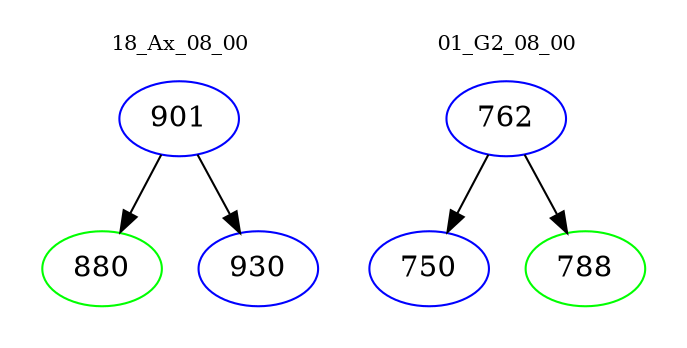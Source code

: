 digraph{
subgraph cluster_0 {
color = white
label = "18_Ax_08_00";
fontsize=10;
T0_901 [label="901", color="blue"]
T0_901 -> T0_880 [color="black"]
T0_880 [label="880", color="green"]
T0_901 -> T0_930 [color="black"]
T0_930 [label="930", color="blue"]
}
subgraph cluster_1 {
color = white
label = "01_G2_08_00";
fontsize=10;
T1_762 [label="762", color="blue"]
T1_762 -> T1_750 [color="black"]
T1_750 [label="750", color="blue"]
T1_762 -> T1_788 [color="black"]
T1_788 [label="788", color="green"]
}
}
